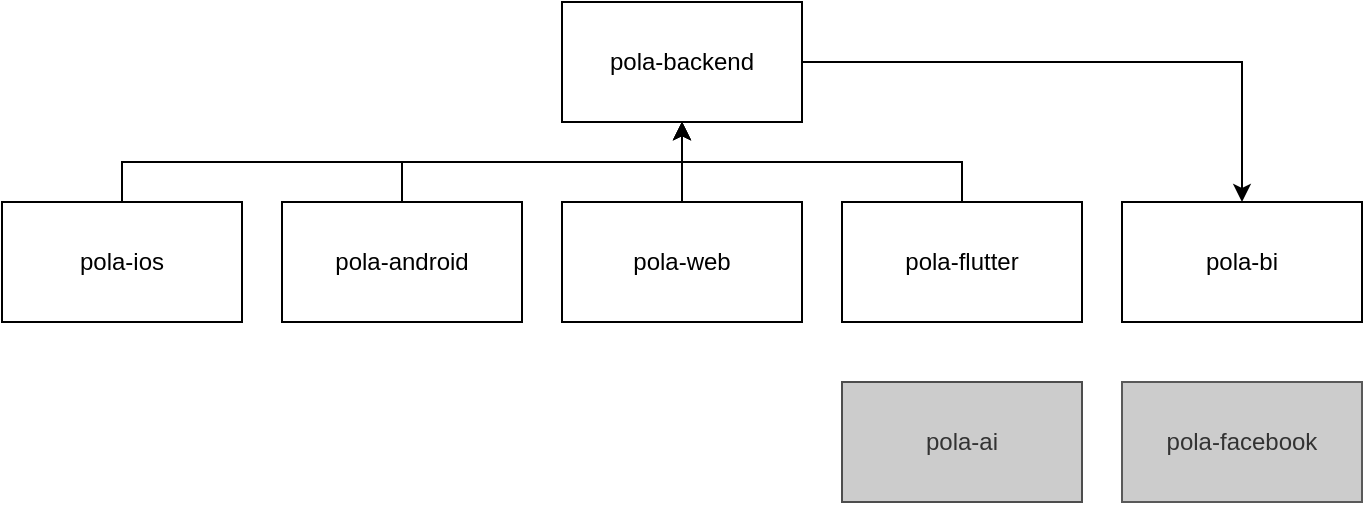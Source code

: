<mxfile version="16.2.6" type="device"><diagram id="hYOboyLw2MstaztOoAts" name="Page-1"><mxGraphModel dx="658" dy="482" grid="1" gridSize="10" guides="1" tooltips="1" connect="1" arrows="1" fold="1" page="1" pageScale="1" pageWidth="827" pageHeight="1169" math="0" shadow="0"><root><mxCell id="0"/><mxCell id="1" parent="0"/><mxCell id="9xvbrnQAamwDoSKaHYCD-8" style="edgeStyle=orthogonalEdgeStyle;rounded=0;orthogonalLoop=1;jettySize=auto;html=1;entryX=0.5;entryY=0;entryDx=0;entryDy=0;" edge="1" parent="1" source="As7bIkV0HabQJNCxLigm-1" target="As7bIkV0HabQJNCxLigm-6"><mxGeometry relative="1" as="geometry"/></mxCell><mxCell id="As7bIkV0HabQJNCxLigm-1" value="pola-backend" style="rounded=0;whiteSpace=wrap;html=1;" parent="1" vertex="1"><mxGeometry x="350" y="100" width="120" height="60" as="geometry"/></mxCell><mxCell id="9xvbrnQAamwDoSKaHYCD-4" style="edgeStyle=orthogonalEdgeStyle;rounded=0;orthogonalLoop=1;jettySize=auto;html=1;entryX=0.5;entryY=1;entryDx=0;entryDy=0;" edge="1" parent="1" source="As7bIkV0HabQJNCxLigm-2" target="As7bIkV0HabQJNCxLigm-1"><mxGeometry relative="1" as="geometry"><Array as="points"><mxPoint x="130" y="180"/><mxPoint x="410" y="180"/></Array></mxGeometry></mxCell><mxCell id="As7bIkV0HabQJNCxLigm-2" value="pola-ios" style="rounded=0;whiteSpace=wrap;html=1;" parent="1" vertex="1"><mxGeometry x="70" y="200" width="120" height="60" as="geometry"/></mxCell><mxCell id="9xvbrnQAamwDoSKaHYCD-5" style="edgeStyle=orthogonalEdgeStyle;rounded=0;orthogonalLoop=1;jettySize=auto;html=1;" edge="1" parent="1" source="As7bIkV0HabQJNCxLigm-3" target="As7bIkV0HabQJNCxLigm-1"><mxGeometry relative="1" as="geometry"><Array as="points"><mxPoint x="270" y="180"/><mxPoint x="410" y="180"/></Array></mxGeometry></mxCell><mxCell id="As7bIkV0HabQJNCxLigm-3" value="pola-android" style="rounded=0;whiteSpace=wrap;html=1;" parent="1" vertex="1"><mxGeometry x="210" y="200" width="120" height="60" as="geometry"/></mxCell><mxCell id="9xvbrnQAamwDoSKaHYCD-6" style="edgeStyle=orthogonalEdgeStyle;rounded=0;orthogonalLoop=1;jettySize=auto;html=1;entryX=0.5;entryY=1;entryDx=0;entryDy=0;" edge="1" parent="1" source="As7bIkV0HabQJNCxLigm-4" target="As7bIkV0HabQJNCxLigm-1"><mxGeometry relative="1" as="geometry"/></mxCell><mxCell id="As7bIkV0HabQJNCxLigm-4" value="pola-web" style="rounded=0;whiteSpace=wrap;html=1;" parent="1" vertex="1"><mxGeometry x="350" y="200" width="120" height="60" as="geometry"/></mxCell><mxCell id="9xvbrnQAamwDoSKaHYCD-7" style="edgeStyle=orthogonalEdgeStyle;rounded=0;orthogonalLoop=1;jettySize=auto;html=1;" edge="1" parent="1" source="As7bIkV0HabQJNCxLigm-5"><mxGeometry relative="1" as="geometry"><mxPoint x="410" y="160" as="targetPoint"/><Array as="points"><mxPoint x="550" y="180"/><mxPoint x="410" y="180"/></Array></mxGeometry></mxCell><mxCell id="As7bIkV0HabQJNCxLigm-5" value="pola-flutter" style="rounded=0;whiteSpace=wrap;html=1;" parent="1" vertex="1"><mxGeometry x="490" y="200" width="120" height="60" as="geometry"/></mxCell><mxCell id="As7bIkV0HabQJNCxLigm-6" value="pola-bi" style="rounded=0;whiteSpace=wrap;html=1;" parent="1" vertex="1"><mxGeometry x="630" y="200" width="120" height="60" as="geometry"/></mxCell><mxCell id="As7bIkV0HabQJNCxLigm-7" value="pola-ai" style="rounded=0;whiteSpace=wrap;html=1;fillColor=#CCCCCC;fontColor=#333333;strokeColor=#4D4D4D;" parent="1" vertex="1"><mxGeometry x="490" y="290" width="120" height="60" as="geometry"/></mxCell><mxCell id="As7bIkV0HabQJNCxLigm-8" value="pola-facebook" style="rounded=0;whiteSpace=wrap;html=1;fillColor=#CCCCCC;fontColor=#333333;strokeColor=#595959;" parent="1" vertex="1"><mxGeometry x="630" y="290" width="120" height="60" as="geometry"/></mxCell></root></mxGraphModel></diagram></mxfile>
